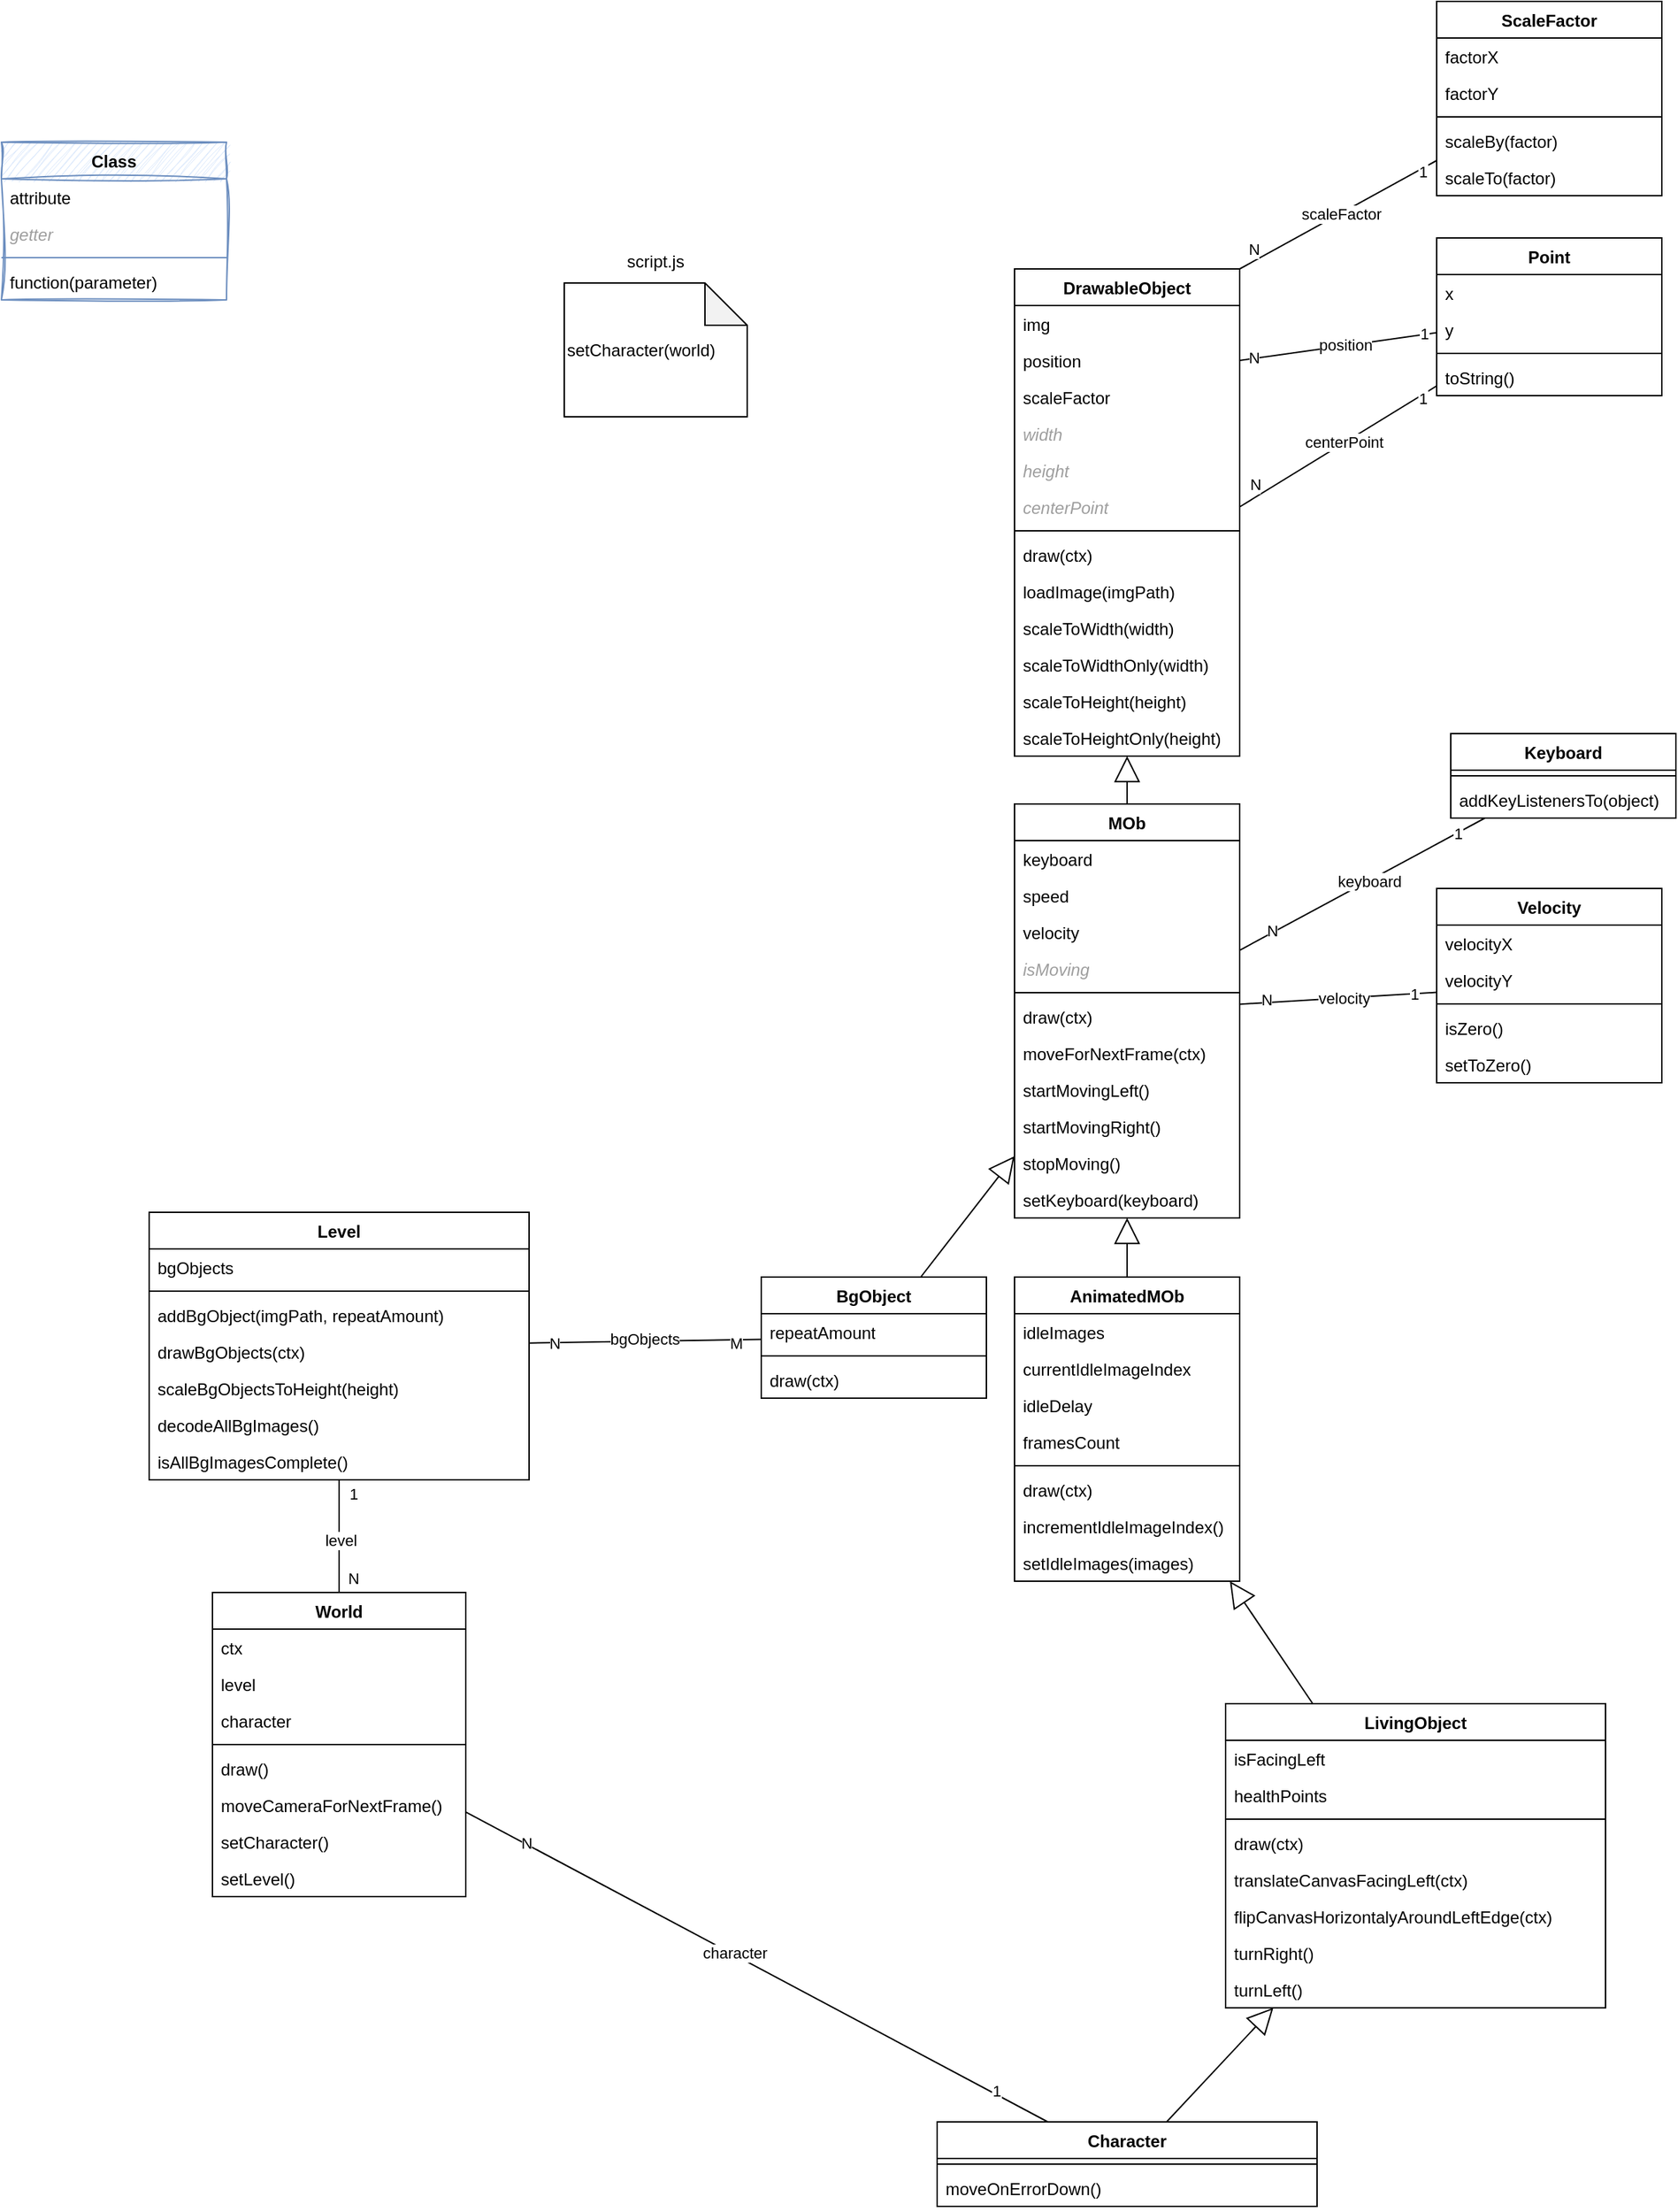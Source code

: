 <mxfile version="26.0.9">
  <diagram name="Seite-1" id="x2at07_N_aQKd4EDJgy-">
    <mxGraphModel dx="6" dy="280" grid="1" gridSize="10" guides="1" tooltips="1" connect="1" arrows="1" fold="1" page="0" pageScale="1" pageWidth="827" pageHeight="1169" math="0" shadow="0">
      <root>
        <mxCell id="0" />
        <mxCell id="1" parent="0" />
        <mxCell id="p3V_-y9Fi-c3o4Cyw_b7-1" value="MOb" style="swimlane;fontStyle=1;align=center;verticalAlign=top;childLayout=stackLayout;horizontal=1;startSize=26;horizontalStack=0;resizeParent=1;resizeParentMax=0;resizeLast=0;collapsible=1;marginBottom=0;whiteSpace=wrap;html=1;" parent="1" vertex="1">
          <mxGeometry x="1250" y="940" width="160" height="294" as="geometry" />
        </mxCell>
        <mxCell id="aAD3sPyAptaQX6q1ZkJC-4" value="keyboard" style="text;strokeColor=none;fillColor=none;align=left;verticalAlign=top;spacingLeft=4;spacingRight=4;overflow=hidden;rotatable=0;points=[[0,0.5],[1,0.5]];portConstraint=eastwest;whiteSpace=wrap;html=1;" parent="p3V_-y9Fi-c3o4Cyw_b7-1" vertex="1">
          <mxGeometry y="26" width="160" height="26" as="geometry" />
        </mxCell>
        <mxCell id="p3V_-y9Fi-c3o4Cyw_b7-5" value="speed" style="text;strokeColor=none;fillColor=none;align=left;verticalAlign=top;spacingLeft=4;spacingRight=4;overflow=hidden;rotatable=0;points=[[0,0.5],[1,0.5]];portConstraint=eastwest;whiteSpace=wrap;html=1;" parent="p3V_-y9Fi-c3o4Cyw_b7-1" vertex="1">
          <mxGeometry y="52" width="160" height="26" as="geometry" />
        </mxCell>
        <mxCell id="aAD3sPyAptaQX6q1ZkJC-6" value="velocity" style="text;strokeColor=none;fillColor=none;align=left;verticalAlign=top;spacingLeft=4;spacingRight=4;overflow=hidden;rotatable=0;points=[[0,0.5],[1,0.5]];portConstraint=eastwest;whiteSpace=wrap;html=1;" parent="p3V_-y9Fi-c3o4Cyw_b7-1" vertex="1">
          <mxGeometry y="78" width="160" height="26" as="geometry" />
        </mxCell>
        <mxCell id="pab9TxSlT8iIfJ_tJvWD-12" value="isMoving" style="text;align=left;verticalAlign=top;spacingLeft=4;spacingRight=4;overflow=hidden;rotatable=0;points=[[0,0.5],[1,0.5]];portConstraint=eastwest;whiteSpace=wrap;html=1;fontStyle=2;fontColor=#9E9E9E;" parent="p3V_-y9Fi-c3o4Cyw_b7-1" vertex="1">
          <mxGeometry y="104" width="160" height="26" as="geometry" />
        </mxCell>
        <mxCell id="Eilfzpk88HIiNFCSPfmL-2" value="" style="line;strokeWidth=1;fillColor=none;align=left;verticalAlign=middle;spacingTop=-1;spacingLeft=3;spacingRight=3;rotatable=0;labelPosition=right;points=[];portConstraint=eastwest;strokeColor=inherit;" parent="p3V_-y9Fi-c3o4Cyw_b7-1" vertex="1">
          <mxGeometry y="130" width="160" height="8" as="geometry" />
        </mxCell>
        <mxCell id="Eilfzpk88HIiNFCSPfmL-3" value="draw(ctx)" style="text;strokeColor=none;fillColor=none;align=left;verticalAlign=top;spacingLeft=4;spacingRight=4;overflow=hidden;rotatable=0;points=[[0,0.5],[1,0.5]];portConstraint=eastwest;whiteSpace=wrap;html=1;" parent="p3V_-y9Fi-c3o4Cyw_b7-1" vertex="1">
          <mxGeometry y="138" width="160" height="26" as="geometry" />
        </mxCell>
        <mxCell id="Eilfzpk88HIiNFCSPfmL-1" value="moveForNextFrame(ctx)" style="text;strokeColor=none;fillColor=none;align=left;verticalAlign=top;spacingLeft=4;spacingRight=4;overflow=hidden;rotatable=0;points=[[0,0.5],[1,0.5]];portConstraint=eastwest;whiteSpace=wrap;html=1;" parent="p3V_-y9Fi-c3o4Cyw_b7-1" vertex="1">
          <mxGeometry y="164" width="160" height="26" as="geometry" />
        </mxCell>
        <mxCell id="aAD3sPyAptaQX6q1ZkJC-2" value="startMovingLeft()" style="text;strokeColor=none;fillColor=none;align=left;verticalAlign=top;spacingLeft=4;spacingRight=4;overflow=hidden;rotatable=0;points=[[0,0.5],[1,0.5]];portConstraint=eastwest;whiteSpace=wrap;html=1;" parent="p3V_-y9Fi-c3o4Cyw_b7-1" vertex="1">
          <mxGeometry y="190" width="160" height="26" as="geometry" />
        </mxCell>
        <mxCell id="_E2Q9uZoJVDtGUVlwZwN-10" value="startMovingRight()" style="text;strokeColor=none;fillColor=none;align=left;verticalAlign=top;spacingLeft=4;spacingRight=4;overflow=hidden;rotatable=0;points=[[0,0.5],[1,0.5]];portConstraint=eastwest;whiteSpace=wrap;html=1;" parent="p3V_-y9Fi-c3o4Cyw_b7-1" vertex="1">
          <mxGeometry y="216" width="160" height="26" as="geometry" />
        </mxCell>
        <mxCell id="aAD3sPyAptaQX6q1ZkJC-3" value="stopMoving()" style="text;strokeColor=none;fillColor=none;align=left;verticalAlign=top;spacingLeft=4;spacingRight=4;overflow=hidden;rotatable=0;points=[[0,0.5],[1,0.5]];portConstraint=eastwest;whiteSpace=wrap;html=1;" parent="p3V_-y9Fi-c3o4Cyw_b7-1" vertex="1">
          <mxGeometry y="242" width="160" height="26" as="geometry" />
        </mxCell>
        <mxCell id="VQAU05B-Kyjywp0zFlvR-41" value="setKeyboard(keyboard)" style="text;strokeColor=none;fillColor=none;align=left;verticalAlign=top;spacingLeft=4;spacingRight=4;overflow=hidden;rotatable=0;points=[[0,0.5],[1,0.5]];portConstraint=eastwest;whiteSpace=wrap;html=1;" parent="p3V_-y9Fi-c3o4Cyw_b7-1" vertex="1">
          <mxGeometry y="268" width="160" height="26" as="geometry" />
        </mxCell>
        <mxCell id="p3V_-y9Fi-c3o4Cyw_b7-6" value="DrawableObject" style="swimlane;fontStyle=1;align=center;verticalAlign=top;childLayout=stackLayout;horizontal=1;startSize=26;horizontalStack=0;resizeParent=1;resizeParentMax=0;resizeLast=0;collapsible=1;marginBottom=0;whiteSpace=wrap;html=1;" parent="1" vertex="1">
          <mxGeometry x="1250" y="560" width="160" height="346" as="geometry" />
        </mxCell>
        <mxCell id="S9QPj7j4BUArp6uT0zjr-1" value="img" style="text;strokeColor=none;fillColor=none;align=left;verticalAlign=top;spacingLeft=4;spacingRight=4;overflow=hidden;rotatable=0;points=[[0,0.5],[1,0.5]];portConstraint=eastwest;whiteSpace=wrap;html=1;" parent="p3V_-y9Fi-c3o4Cyw_b7-6" vertex="1">
          <mxGeometry y="26" width="160" height="26" as="geometry" />
        </mxCell>
        <mxCell id="p3V_-y9Fi-c3o4Cyw_b7-8" value="position" style="text;strokeColor=none;fillColor=none;align=left;verticalAlign=top;spacingLeft=4;spacingRight=4;overflow=hidden;rotatable=0;points=[[0,0.5],[1,0.5]];portConstraint=eastwest;whiteSpace=wrap;html=1;" parent="p3V_-y9Fi-c3o4Cyw_b7-6" vertex="1">
          <mxGeometry y="52" width="160" height="26" as="geometry" />
        </mxCell>
        <mxCell id="w2wtN9gK40iT5K4Y2kgw-1" value="scaleFactor" style="text;strokeColor=none;fillColor=none;align=left;verticalAlign=top;spacingLeft=4;spacingRight=4;overflow=hidden;rotatable=0;points=[[0,0.5],[1,0.5]];portConstraint=eastwest;whiteSpace=wrap;html=1;" parent="p3V_-y9Fi-c3o4Cyw_b7-6" vertex="1">
          <mxGeometry y="78" width="160" height="26" as="geometry" />
        </mxCell>
        <mxCell id="w2wtN9gK40iT5K4Y2kgw-15" value="width" style="text;align=left;verticalAlign=top;spacingLeft=4;spacingRight=4;overflow=hidden;rotatable=0;points=[[0,0.5],[1,0.5]];portConstraint=eastwest;whiteSpace=wrap;html=1;fontStyle=2;fontColor=#9E9E9E;" parent="p3V_-y9Fi-c3o4Cyw_b7-6" vertex="1">
          <mxGeometry y="104" width="160" height="26" as="geometry" />
        </mxCell>
        <mxCell id="w2wtN9gK40iT5K4Y2kgw-16" value="height" style="text;align=left;verticalAlign=top;spacingLeft=4;spacingRight=4;overflow=hidden;rotatable=0;points=[[0,0.5],[1,0.5]];portConstraint=eastwest;whiteSpace=wrap;html=1;fontStyle=2;fontColor=#9E9E9E;" parent="p3V_-y9Fi-c3o4Cyw_b7-6" vertex="1">
          <mxGeometry y="130" width="160" height="26" as="geometry" />
        </mxCell>
        <mxCell id="w2wtN9gK40iT5K4Y2kgw-17" value="centerPoint" style="text;align=left;verticalAlign=top;spacingLeft=4;spacingRight=4;overflow=hidden;rotatable=0;points=[[0,0.5],[1,0.5]];portConstraint=eastwest;whiteSpace=wrap;html=1;fontStyle=2;fontColor=#9E9E9E;" parent="p3V_-y9Fi-c3o4Cyw_b7-6" vertex="1">
          <mxGeometry y="156" width="160" height="26" as="geometry" />
        </mxCell>
        <mxCell id="p3V_-y9Fi-c3o4Cyw_b7-12" value="" style="line;strokeWidth=1;fillColor=none;align=left;verticalAlign=middle;spacingTop=-1;spacingLeft=3;spacingRight=3;rotatable=0;labelPosition=right;points=[];portConstraint=eastwest;strokeColor=inherit;" parent="p3V_-y9Fi-c3o4Cyw_b7-6" vertex="1">
          <mxGeometry y="182" width="160" height="8" as="geometry" />
        </mxCell>
        <mxCell id="p3V_-y9Fi-c3o4Cyw_b7-11" value="draw(ctx)" style="text;strokeColor=none;fillColor=none;align=left;verticalAlign=top;spacingLeft=4;spacingRight=4;overflow=hidden;rotatable=0;points=[[0,0.5],[1,0.5]];portConstraint=eastwest;whiteSpace=wrap;html=1;" parent="p3V_-y9Fi-c3o4Cyw_b7-6" vertex="1">
          <mxGeometry y="190" width="160" height="26" as="geometry" />
        </mxCell>
        <mxCell id="S9QPj7j4BUArp6uT0zjr-4" value="loadImage(imgPath)" style="text;strokeColor=none;fillColor=none;align=left;verticalAlign=top;spacingLeft=4;spacingRight=4;overflow=hidden;rotatable=0;points=[[0,0.5],[1,0.5]];portConstraint=eastwest;whiteSpace=wrap;html=1;" parent="p3V_-y9Fi-c3o4Cyw_b7-6" vertex="1">
          <mxGeometry y="216" width="160" height="26" as="geometry" />
        </mxCell>
        <mxCell id="S9QPj7j4BUArp6uT0zjr-5" value="scaleToWidth(width)" style="text;strokeColor=none;fillColor=none;align=left;verticalAlign=top;spacingLeft=4;spacingRight=4;overflow=hidden;rotatable=0;points=[[0,0.5],[1,0.5]];portConstraint=eastwest;whiteSpace=wrap;html=1;" parent="p3V_-y9Fi-c3o4Cyw_b7-6" vertex="1">
          <mxGeometry y="242" width="160" height="26" as="geometry" />
        </mxCell>
        <mxCell id="S9QPj7j4BUArp6uT0zjr-6" value="scaleToWidthOnly(width)" style="text;strokeColor=none;fillColor=none;align=left;verticalAlign=top;spacingLeft=4;spacingRight=4;overflow=hidden;rotatable=0;points=[[0,0.5],[1,0.5]];portConstraint=eastwest;whiteSpace=wrap;html=1;" parent="p3V_-y9Fi-c3o4Cyw_b7-6" vertex="1">
          <mxGeometry y="268" width="160" height="26" as="geometry" />
        </mxCell>
        <mxCell id="S9QPj7j4BUArp6uT0zjr-7" value="scaleToHeight(height)" style="text;strokeColor=none;fillColor=none;align=left;verticalAlign=top;spacingLeft=4;spacingRight=4;overflow=hidden;rotatable=0;points=[[0,0.5],[1,0.5]];portConstraint=eastwest;whiteSpace=wrap;html=1;" parent="p3V_-y9Fi-c3o4Cyw_b7-6" vertex="1">
          <mxGeometry y="294" width="160" height="26" as="geometry" />
        </mxCell>
        <mxCell id="S9QPj7j4BUArp6uT0zjr-8" value="scaleToHeightOnly(height)" style="text;strokeColor=none;fillColor=none;align=left;verticalAlign=top;spacingLeft=4;spacingRight=4;overflow=hidden;rotatable=0;points=[[0,0.5],[1,0.5]];portConstraint=eastwest;whiteSpace=wrap;html=1;" parent="p3V_-y9Fi-c3o4Cyw_b7-6" vertex="1">
          <mxGeometry y="320" width="160" height="26" as="geometry" />
        </mxCell>
        <mxCell id="0z1pT0G0UQYex730a2tR-1" value="" style="endArrow=block;endSize=16;endFill=0;html=1;rounded=0;" parent="1" source="p3V_-y9Fi-c3o4Cyw_b7-1" target="p3V_-y9Fi-c3o4Cyw_b7-6" edge="1">
          <mxGeometry x="-0.062" width="160" relative="1" as="geometry">
            <mxPoint x="1520" y="1020" as="sourcePoint" />
            <mxPoint x="1680" y="1020" as="targetPoint" />
            <mxPoint as="offset" />
          </mxGeometry>
        </mxCell>
        <mxCell id="H8ZNoMI1jTKJGlE2pCz6-1" value="AnimatedMOb" style="swimlane;fontStyle=1;align=center;verticalAlign=top;childLayout=stackLayout;horizontal=1;startSize=26;horizontalStack=0;resizeParent=1;resizeParentMax=0;resizeLast=0;collapsible=1;marginBottom=0;whiteSpace=wrap;html=1;" parent="1" vertex="1">
          <mxGeometry x="1250" y="1276" width="160" height="216" as="geometry" />
        </mxCell>
        <mxCell id="w2wtN9gK40iT5K4Y2kgw-18" value="idleImages" style="text;strokeColor=none;fillColor=none;align=left;verticalAlign=top;spacingLeft=4;spacingRight=4;overflow=hidden;rotatable=0;points=[[0,0.5],[1,0.5]];portConstraint=eastwest;whiteSpace=wrap;html=1;" parent="H8ZNoMI1jTKJGlE2pCz6-1" vertex="1">
          <mxGeometry y="26" width="160" height="26" as="geometry" />
        </mxCell>
        <mxCell id="r2yMt8urG17YdCKt0Z50-7" value="currentIdleImageIndex" style="text;strokeColor=none;fillColor=none;align=left;verticalAlign=top;spacingLeft=4;spacingRight=4;overflow=hidden;rotatable=0;points=[[0,0.5],[1,0.5]];portConstraint=eastwest;whiteSpace=wrap;html=1;" parent="H8ZNoMI1jTKJGlE2pCz6-1" vertex="1">
          <mxGeometry y="52" width="160" height="26" as="geometry" />
        </mxCell>
        <mxCell id="r2yMt8urG17YdCKt0Z50-8" value="idleDelay" style="text;strokeColor=none;fillColor=none;align=left;verticalAlign=top;spacingLeft=4;spacingRight=4;overflow=hidden;rotatable=0;points=[[0,0.5],[1,0.5]];portConstraint=eastwest;whiteSpace=wrap;html=1;" parent="H8ZNoMI1jTKJGlE2pCz6-1" vertex="1">
          <mxGeometry y="78" width="160" height="26" as="geometry" />
        </mxCell>
        <mxCell id="r2yMt8urG17YdCKt0Z50-9" value="framesCount" style="text;strokeColor=none;fillColor=none;align=left;verticalAlign=top;spacingLeft=4;spacingRight=4;overflow=hidden;rotatable=0;points=[[0,0.5],[1,0.5]];portConstraint=eastwest;whiteSpace=wrap;html=1;" parent="H8ZNoMI1jTKJGlE2pCz6-1" vertex="1">
          <mxGeometry y="104" width="160" height="26" as="geometry" />
        </mxCell>
        <mxCell id="r2yMt8urG17YdCKt0Z50-4" value="" style="line;strokeWidth=1;fillColor=none;align=left;verticalAlign=middle;spacingTop=-1;spacingLeft=3;spacingRight=3;rotatable=0;labelPosition=right;points=[];portConstraint=eastwest;strokeColor=inherit;" parent="H8ZNoMI1jTKJGlE2pCz6-1" vertex="1">
          <mxGeometry y="130" width="160" height="8" as="geometry" />
        </mxCell>
        <mxCell id="r2yMt8urG17YdCKt0Z50-5" value="draw(ctx)" style="text;strokeColor=none;fillColor=none;align=left;verticalAlign=top;spacingLeft=4;spacingRight=4;overflow=hidden;rotatable=0;points=[[0,0.5],[1,0.5]];portConstraint=eastwest;whiteSpace=wrap;html=1;" parent="H8ZNoMI1jTKJGlE2pCz6-1" vertex="1">
          <mxGeometry y="138" width="160" height="26" as="geometry" />
        </mxCell>
        <mxCell id="r2yMt8urG17YdCKt0Z50-10" value="incrementIdleImageIndex()" style="text;strokeColor=none;fillColor=none;align=left;verticalAlign=top;spacingLeft=4;spacingRight=4;overflow=hidden;rotatable=0;points=[[0,0.5],[1,0.5]];portConstraint=eastwest;whiteSpace=wrap;html=1;" parent="H8ZNoMI1jTKJGlE2pCz6-1" vertex="1">
          <mxGeometry y="164" width="160" height="26" as="geometry" />
        </mxCell>
        <mxCell id="r2yMt8urG17YdCKt0Z50-6" value="setIdleImages(images)" style="text;strokeColor=none;fillColor=none;align=left;verticalAlign=top;spacingLeft=4;spacingRight=4;overflow=hidden;rotatable=0;points=[[0,0.5],[1,0.5]];portConstraint=eastwest;whiteSpace=wrap;html=1;" parent="H8ZNoMI1jTKJGlE2pCz6-1" vertex="1">
          <mxGeometry y="190" width="160" height="26" as="geometry" />
        </mxCell>
        <mxCell id="H8ZNoMI1jTKJGlE2pCz6-7" value="" style="endArrow=block;endSize=16;endFill=0;html=1;rounded=0;" parent="1" source="H8ZNoMI1jTKJGlE2pCz6-1" target="p3V_-y9Fi-c3o4Cyw_b7-1" edge="1">
          <mxGeometry x="-0.062" width="160" relative="1" as="geometry">
            <mxPoint x="1460" y="1124" as="sourcePoint" />
            <mxPoint x="1460" y="1080" as="targetPoint" />
            <mxPoint as="offset" />
          </mxGeometry>
        </mxCell>
        <mxCell id="VQAU05B-Kyjywp0zFlvR-26" style="rounded=0;orthogonalLoop=1;jettySize=auto;html=1;endArrow=none;startFill=0;" parent="1" source="H8ZNoMI1jTKJGlE2pCz6-9" target="_E2Q9uZoJVDtGUVlwZwN-7" edge="1">
          <mxGeometry relative="1" as="geometry" />
        </mxCell>
        <mxCell id="VQAU05B-Kyjywp0zFlvR-27" value="character" style="edgeLabel;html=1;align=center;verticalAlign=middle;resizable=0;points=[];" parent="VQAU05B-Kyjywp0zFlvR-26" connectable="0" vertex="1">
          <mxGeometry x="-0.082" y="1" relative="1" as="geometry">
            <mxPoint as="offset" />
          </mxGeometry>
        </mxCell>
        <mxCell id="VQAU05B-Kyjywp0zFlvR-28" value="N" style="edgeLabel;html=1;align=center;verticalAlign=middle;resizable=0;points=[];" parent="VQAU05B-Kyjywp0zFlvR-26" connectable="0" vertex="1">
          <mxGeometry x="-0.796" y="1" relative="1" as="geometry">
            <mxPoint as="offset" />
          </mxGeometry>
        </mxCell>
        <mxCell id="VQAU05B-Kyjywp0zFlvR-29" value="1" style="edgeLabel;html=1;align=center;verticalAlign=middle;resizable=0;points=[];" parent="VQAU05B-Kyjywp0zFlvR-26" connectable="0" vertex="1">
          <mxGeometry x="0.816" y="2" relative="1" as="geometry">
            <mxPoint as="offset" />
          </mxGeometry>
        </mxCell>
        <mxCell id="H8ZNoMI1jTKJGlE2pCz6-9" value="World" style="swimlane;fontStyle=1;align=center;verticalAlign=top;childLayout=stackLayout;horizontal=1;startSize=26;horizontalStack=0;resizeParent=1;resizeParentMax=0;resizeLast=0;collapsible=1;marginBottom=0;whiteSpace=wrap;html=1;" parent="1" vertex="1">
          <mxGeometry x="680" y="1500" width="180" height="216" as="geometry" />
        </mxCell>
        <mxCell id="H8ZNoMI1jTKJGlE2pCz6-11" value="ctx" style="text;strokeColor=none;fillColor=none;align=left;verticalAlign=top;spacingLeft=4;spacingRight=4;overflow=hidden;rotatable=0;points=[[0,0.5],[1,0.5]];portConstraint=eastwest;whiteSpace=wrap;html=1;" parent="H8ZNoMI1jTKJGlE2pCz6-9" vertex="1">
          <mxGeometry y="26" width="180" height="26" as="geometry" />
        </mxCell>
        <mxCell id="_E2Q9uZoJVDtGUVlwZwN-6" value="level" style="text;strokeColor=none;fillColor=none;align=left;verticalAlign=top;spacingLeft=4;spacingRight=4;overflow=hidden;rotatable=0;points=[[0,0.5],[1,0.5]];portConstraint=eastwest;whiteSpace=wrap;html=1;" parent="H8ZNoMI1jTKJGlE2pCz6-9" vertex="1">
          <mxGeometry y="52" width="180" height="26" as="geometry" />
        </mxCell>
        <mxCell id="_E2Q9uZoJVDtGUVlwZwN-5" value="character" style="text;strokeColor=none;fillColor=none;align=left;verticalAlign=top;spacingLeft=4;spacingRight=4;overflow=hidden;rotatable=0;points=[[0,0.5],[1,0.5]];portConstraint=eastwest;whiteSpace=wrap;html=1;" parent="H8ZNoMI1jTKJGlE2pCz6-9" vertex="1">
          <mxGeometry y="78" width="180" height="26" as="geometry" />
        </mxCell>
        <mxCell id="H8ZNoMI1jTKJGlE2pCz6-15" value="" style="line;strokeWidth=1;fillColor=none;align=left;verticalAlign=middle;spacingTop=-1;spacingLeft=3;spacingRight=3;rotatable=0;labelPosition=right;points=[];portConstraint=eastwest;strokeColor=inherit;" parent="H8ZNoMI1jTKJGlE2pCz6-9" vertex="1">
          <mxGeometry y="104" width="180" height="8" as="geometry" />
        </mxCell>
        <mxCell id="w2wtN9gK40iT5K4Y2kgw-12" value="draw()" style="text;strokeColor=none;fillColor=none;align=left;verticalAlign=top;spacingLeft=4;spacingRight=4;overflow=hidden;rotatable=0;points=[[0,0.5],[1,0.5]];portConstraint=eastwest;whiteSpace=wrap;html=1;" parent="H8ZNoMI1jTKJGlE2pCz6-9" vertex="1">
          <mxGeometry y="112" width="180" height="26" as="geometry" />
        </mxCell>
        <mxCell id="VQAU05B-Kyjywp0zFlvR-36" value="moveCameraForNextFrame()" style="text;strokeColor=none;fillColor=none;align=left;verticalAlign=top;spacingLeft=4;spacingRight=4;overflow=hidden;rotatable=0;points=[[0,0.5],[1,0.5]];portConstraint=eastwest;whiteSpace=wrap;html=1;" parent="H8ZNoMI1jTKJGlE2pCz6-9" vertex="1">
          <mxGeometry y="138" width="180" height="26" as="geometry" />
        </mxCell>
        <mxCell id="H8ZNoMI1jTKJGlE2pCz6-16" value="setCharacter()" style="text;strokeColor=none;fillColor=none;align=left;verticalAlign=top;spacingLeft=4;spacingRight=4;overflow=hidden;rotatable=0;points=[[0,0.5],[1,0.5]];portConstraint=eastwest;whiteSpace=wrap;html=1;" parent="H8ZNoMI1jTKJGlE2pCz6-9" vertex="1">
          <mxGeometry y="164" width="180" height="26" as="geometry" />
        </mxCell>
        <mxCell id="VQAU05B-Kyjywp0zFlvR-37" value="setLevel()" style="text;strokeColor=none;fillColor=none;align=left;verticalAlign=top;spacingLeft=4;spacingRight=4;overflow=hidden;rotatable=0;points=[[0,0.5],[1,0.5]];portConstraint=eastwest;whiteSpace=wrap;html=1;" parent="H8ZNoMI1jTKJGlE2pCz6-9" vertex="1">
          <mxGeometry y="190" width="180" height="26" as="geometry" />
        </mxCell>
        <mxCell id="VQAU05B-Kyjywp0zFlvR-30" style="rounded=0;orthogonalLoop=1;jettySize=auto;html=1;endArrow=none;startFill=0;" parent="1" source="_E2Q9uZoJVDtGUVlwZwN-1" target="ONFq-kA_TUCuMtDlKYoT-1" edge="1">
          <mxGeometry relative="1" as="geometry" />
        </mxCell>
        <mxCell id="VQAU05B-Kyjywp0zFlvR-31" value="bgObjects" style="edgeLabel;html=1;align=center;verticalAlign=middle;resizable=0;points=[];" parent="VQAU05B-Kyjywp0zFlvR-30" connectable="0" vertex="1">
          <mxGeometry x="-0.008" y="2" relative="1" as="geometry">
            <mxPoint as="offset" />
          </mxGeometry>
        </mxCell>
        <mxCell id="VQAU05B-Kyjywp0zFlvR-32" value="N" style="edgeLabel;html=1;align=center;verticalAlign=middle;resizable=0;points=[];" parent="VQAU05B-Kyjywp0zFlvR-30" connectable="0" vertex="1">
          <mxGeometry x="-0.787" relative="1" as="geometry">
            <mxPoint as="offset" />
          </mxGeometry>
        </mxCell>
        <mxCell id="VQAU05B-Kyjywp0zFlvR-33" value="M" style="edgeLabel;html=1;align=center;verticalAlign=middle;resizable=0;points=[];" parent="VQAU05B-Kyjywp0zFlvR-30" connectable="0" vertex="1">
          <mxGeometry x="0.781" y="-2" relative="1" as="geometry">
            <mxPoint as="offset" />
          </mxGeometry>
        </mxCell>
        <mxCell id="_E2Q9uZoJVDtGUVlwZwN-1" value="Level" style="swimlane;fontStyle=1;align=center;verticalAlign=top;childLayout=stackLayout;horizontal=1;startSize=26;horizontalStack=0;resizeParent=1;resizeParentMax=0;resizeLast=0;collapsible=1;marginBottom=0;whiteSpace=wrap;html=1;" parent="1" vertex="1">
          <mxGeometry x="635" y="1230" width="270" height="190" as="geometry" />
        </mxCell>
        <mxCell id="w2wtN9gK40iT5K4Y2kgw-13" value="bgObjects" style="text;strokeColor=none;fillColor=none;align=left;verticalAlign=top;spacingLeft=4;spacingRight=4;overflow=hidden;rotatable=0;points=[[0,0.5],[1,0.5]];portConstraint=eastwest;whiteSpace=wrap;html=1;" parent="_E2Q9uZoJVDtGUVlwZwN-1" vertex="1">
          <mxGeometry y="26" width="270" height="26" as="geometry" />
        </mxCell>
        <mxCell id="_E2Q9uZoJVDtGUVlwZwN-3" value="" style="line;strokeWidth=1;fillColor=none;align=left;verticalAlign=middle;spacingTop=-1;spacingLeft=3;spacingRight=3;rotatable=0;labelPosition=right;points=[];portConstraint=eastwest;strokeColor=inherit;" parent="_E2Q9uZoJVDtGUVlwZwN-1" vertex="1">
          <mxGeometry y="52" width="270" height="8" as="geometry" />
        </mxCell>
        <mxCell id="_E2Q9uZoJVDtGUVlwZwN-4" value="addBgObject(imgPath, repeatAmount)" style="text;strokeColor=none;fillColor=none;align=left;verticalAlign=top;spacingLeft=4;spacingRight=4;overflow=hidden;rotatable=0;points=[[0,0.5],[1,0.5]];portConstraint=eastwest;whiteSpace=wrap;html=1;" parent="_E2Q9uZoJVDtGUVlwZwN-1" vertex="1">
          <mxGeometry y="60" width="270" height="26" as="geometry" />
        </mxCell>
        <mxCell id="VQAU05B-Kyjywp0zFlvR-21" value="drawBgObjects(ctx)" style="text;strokeColor=none;fillColor=none;align=left;verticalAlign=top;spacingLeft=4;spacingRight=4;overflow=hidden;rotatable=0;points=[[0,0.5],[1,0.5]];portConstraint=eastwest;whiteSpace=wrap;html=1;" parent="_E2Q9uZoJVDtGUVlwZwN-1" vertex="1">
          <mxGeometry y="86" width="270" height="26" as="geometry" />
        </mxCell>
        <mxCell id="w2wtN9gK40iT5K4Y2kgw-14" value="scaleBgObjectsToHeight(height)" style="text;strokeColor=none;fillColor=none;align=left;verticalAlign=top;spacingLeft=4;spacingRight=4;overflow=hidden;rotatable=0;points=[[0,0.5],[1,0.5]];portConstraint=eastwest;whiteSpace=wrap;html=1;" parent="_E2Q9uZoJVDtGUVlwZwN-1" vertex="1">
          <mxGeometry y="112" width="270" height="26" as="geometry" />
        </mxCell>
        <mxCell id="r2yMt8urG17YdCKt0Z50-1" value="decodeAllBgImages()" style="text;strokeColor=none;fillColor=none;align=left;verticalAlign=top;spacingLeft=4;spacingRight=4;overflow=hidden;rotatable=0;points=[[0,0.5],[1,0.5]];portConstraint=eastwest;whiteSpace=wrap;html=1;" parent="_E2Q9uZoJVDtGUVlwZwN-1" vertex="1">
          <mxGeometry y="138" width="270" height="26" as="geometry" />
        </mxCell>
        <mxCell id="r2yMt8urG17YdCKt0Z50-3" value="isAllBgImagesComplete()" style="text;strokeColor=none;fillColor=none;align=left;verticalAlign=top;spacingLeft=4;spacingRight=4;overflow=hidden;rotatable=0;points=[[0,0.5],[1,0.5]];portConstraint=eastwest;whiteSpace=wrap;html=1;" parent="_E2Q9uZoJVDtGUVlwZwN-1" vertex="1">
          <mxGeometry y="164" width="270" height="26" as="geometry" />
        </mxCell>
        <mxCell id="_E2Q9uZoJVDtGUVlwZwN-7" value="Character" style="swimlane;fontStyle=1;align=center;verticalAlign=top;childLayout=stackLayout;horizontal=1;startSize=26;horizontalStack=0;resizeParent=1;resizeParentMax=0;resizeLast=0;collapsible=1;marginBottom=0;whiteSpace=wrap;html=1;" parent="1" vertex="1">
          <mxGeometry x="1195" y="1876" width="270" height="60" as="geometry" />
        </mxCell>
        <mxCell id="_E2Q9uZoJVDtGUVlwZwN-9" value="" style="line;strokeWidth=1;fillColor=none;align=left;verticalAlign=middle;spacingTop=-1;spacingLeft=3;spacingRight=3;rotatable=0;labelPosition=right;points=[];portConstraint=eastwest;strokeColor=inherit;" parent="_E2Q9uZoJVDtGUVlwZwN-7" vertex="1">
          <mxGeometry y="26" width="270" height="8" as="geometry" />
        </mxCell>
        <mxCell id="VQAU05B-Kyjywp0zFlvR-1" value="moveOnErrorDown()" style="text;strokeColor=none;fillColor=none;align=left;verticalAlign=top;spacingLeft=4;spacingRight=4;overflow=hidden;rotatable=0;points=[[0,0.5],[1,0.5]];portConstraint=eastwest;whiteSpace=wrap;html=1;" parent="_E2Q9uZoJVDtGUVlwZwN-7" vertex="1">
          <mxGeometry y="34" width="270" height="26" as="geometry" />
        </mxCell>
        <mxCell id="_E2Q9uZoJVDtGUVlwZwN-12" value="" style="endArrow=block;endSize=16;endFill=0;html=1;rounded=0;" parent="1" source="_E2Q9uZoJVDtGUVlwZwN-7" target="r2yMt8urG17YdCKt0Z50-11" edge="1">
          <mxGeometry x="-0.062" width="160" relative="1" as="geometry">
            <mxPoint x="1560" y="1100" as="sourcePoint" />
            <mxPoint x="1510" y="1101" as="targetPoint" />
            <mxPoint as="offset" />
          </mxGeometry>
        </mxCell>
        <mxCell id="_E2Q9uZoJVDtGUVlwZwN-13" value="Point" style="swimlane;fontStyle=1;align=center;verticalAlign=top;childLayout=stackLayout;horizontal=1;startSize=26;horizontalStack=0;resizeParent=1;resizeParentMax=0;resizeLast=0;collapsible=1;marginBottom=0;whiteSpace=wrap;html=1;" parent="1" vertex="1">
          <mxGeometry x="1550" y="538" width="160" height="112" as="geometry" />
        </mxCell>
        <mxCell id="_E2Q9uZoJVDtGUVlwZwN-14" value="x" style="text;strokeColor=none;fillColor=none;align=left;verticalAlign=top;spacingLeft=4;spacingRight=4;overflow=hidden;rotatable=0;points=[[0,0.5],[1,0.5]];portConstraint=eastwest;whiteSpace=wrap;html=1;" parent="_E2Q9uZoJVDtGUVlwZwN-13" vertex="1">
          <mxGeometry y="26" width="160" height="26" as="geometry" />
        </mxCell>
        <mxCell id="w2wtN9gK40iT5K4Y2kgw-6" value="y" style="text;strokeColor=none;fillColor=none;align=left;verticalAlign=top;spacingLeft=4;spacingRight=4;overflow=hidden;rotatable=0;points=[[0,0.5],[1,0.5]];portConstraint=eastwest;whiteSpace=wrap;html=1;" parent="_E2Q9uZoJVDtGUVlwZwN-13" vertex="1">
          <mxGeometry y="52" width="160" height="26" as="geometry" />
        </mxCell>
        <mxCell id="VQAU05B-Kyjywp0zFlvR-4" value="" style="line;strokeWidth=1;fillColor=none;align=left;verticalAlign=middle;spacingTop=-1;spacingLeft=3;spacingRight=3;rotatable=0;labelPosition=right;points=[];portConstraint=eastwest;strokeColor=inherit;" parent="_E2Q9uZoJVDtGUVlwZwN-13" vertex="1">
          <mxGeometry y="78" width="160" height="8" as="geometry" />
        </mxCell>
        <mxCell id="VQAU05B-Kyjywp0zFlvR-5" value="toString()" style="text;strokeColor=none;fillColor=none;align=left;verticalAlign=top;spacingLeft=4;spacingRight=4;overflow=hidden;rotatable=0;points=[[0,0.5],[1,0.5]];portConstraint=eastwest;whiteSpace=wrap;html=1;" parent="_E2Q9uZoJVDtGUVlwZwN-13" vertex="1">
          <mxGeometry y="86" width="160" height="26" as="geometry" />
        </mxCell>
        <mxCell id="_E2Q9uZoJVDtGUVlwZwN-17" value="ScaleFactor" style="swimlane;fontStyle=1;align=center;verticalAlign=top;childLayout=stackLayout;horizontal=1;startSize=26;horizontalStack=0;resizeParent=1;resizeParentMax=0;resizeLast=0;collapsible=1;marginBottom=0;whiteSpace=wrap;html=1;" parent="1" vertex="1">
          <mxGeometry x="1550" y="370" width="160" height="138" as="geometry" />
        </mxCell>
        <mxCell id="w2wtN9gK40iT5K4Y2kgw-9" value="factorX" style="text;strokeColor=none;fillColor=none;align=left;verticalAlign=top;spacingLeft=4;spacingRight=4;overflow=hidden;rotatable=0;points=[[0,0.5],[1,0.5]];portConstraint=eastwest;whiteSpace=wrap;html=1;" parent="_E2Q9uZoJVDtGUVlwZwN-17" vertex="1">
          <mxGeometry y="26" width="160" height="26" as="geometry" />
        </mxCell>
        <mxCell id="w2wtN9gK40iT5K4Y2kgw-10" value="factorY" style="text;strokeColor=none;fillColor=none;align=left;verticalAlign=top;spacingLeft=4;spacingRight=4;overflow=hidden;rotatable=0;points=[[0,0.5],[1,0.5]];portConstraint=eastwest;whiteSpace=wrap;html=1;" parent="_E2Q9uZoJVDtGUVlwZwN-17" vertex="1">
          <mxGeometry y="52" width="160" height="26" as="geometry" />
        </mxCell>
        <mxCell id="_E2Q9uZoJVDtGUVlwZwN-19" value="" style="line;strokeWidth=1;fillColor=none;align=left;verticalAlign=middle;spacingTop=-1;spacingLeft=3;spacingRight=3;rotatable=0;labelPosition=right;points=[];portConstraint=eastwest;strokeColor=inherit;" parent="_E2Q9uZoJVDtGUVlwZwN-17" vertex="1">
          <mxGeometry y="78" width="160" height="8" as="geometry" />
        </mxCell>
        <mxCell id="0z1pT0G0UQYex730a2tR-2" value="scaleBy(factor)" style="text;strokeColor=none;fillColor=none;align=left;verticalAlign=top;spacingLeft=4;spacingRight=4;overflow=hidden;rotatable=0;points=[[0,0.5],[1,0.5]];portConstraint=eastwest;whiteSpace=wrap;html=1;" parent="_E2Q9uZoJVDtGUVlwZwN-17" vertex="1">
          <mxGeometry y="86" width="160" height="26" as="geometry" />
        </mxCell>
        <mxCell id="w2wtN9gK40iT5K4Y2kgw-8" value="scaleTo(factor)" style="text;strokeColor=none;fillColor=none;align=left;verticalAlign=top;spacingLeft=4;spacingRight=4;overflow=hidden;rotatable=0;points=[[0,0.5],[1,0.5]];portConstraint=eastwest;whiteSpace=wrap;html=1;" parent="_E2Q9uZoJVDtGUVlwZwN-17" vertex="1">
          <mxGeometry y="112" width="160" height="26" as="geometry" />
        </mxCell>
        <mxCell id="pab9TxSlT8iIfJ_tJvWD-17" style="rounded=0;orthogonalLoop=1;jettySize=auto;html=1;endArrow=none;startFill=0;" parent="1" source="w2wtN9gK40iT5K4Y2kgw-2" target="p3V_-y9Fi-c3o4Cyw_b7-1" edge="1">
          <mxGeometry relative="1" as="geometry" />
        </mxCell>
        <mxCell id="pab9TxSlT8iIfJ_tJvWD-18" value="N" style="edgeLabel;html=1;align=center;verticalAlign=middle;resizable=0;points=[];" parent="pab9TxSlT8iIfJ_tJvWD-17" vertex="1" connectable="0">
          <mxGeometry x="0.729" y="-2" relative="1" as="geometry">
            <mxPoint as="offset" />
          </mxGeometry>
        </mxCell>
        <mxCell id="pab9TxSlT8iIfJ_tJvWD-19" value="1" style="edgeLabel;html=1;align=center;verticalAlign=middle;resizable=0;points=[];" parent="pab9TxSlT8iIfJ_tJvWD-17" vertex="1" connectable="0">
          <mxGeometry x="-0.775" relative="1" as="geometry">
            <mxPoint as="offset" />
          </mxGeometry>
        </mxCell>
        <mxCell id="pab9TxSlT8iIfJ_tJvWD-20" value="velocity" style="edgeLabel;html=1;align=center;verticalAlign=middle;resizable=0;points=[];" parent="pab9TxSlT8iIfJ_tJvWD-17" vertex="1" connectable="0">
          <mxGeometry x="-0.051" relative="1" as="geometry">
            <mxPoint as="offset" />
          </mxGeometry>
        </mxCell>
        <mxCell id="w2wtN9gK40iT5K4Y2kgw-2" value="Velocity" style="swimlane;fontStyle=1;align=center;verticalAlign=top;childLayout=stackLayout;horizontal=1;startSize=26;horizontalStack=0;resizeParent=1;resizeParentMax=0;resizeLast=0;collapsible=1;marginBottom=0;whiteSpace=wrap;html=1;" parent="1" vertex="1">
          <mxGeometry x="1550" y="1000" width="160" height="138" as="geometry" />
        </mxCell>
        <mxCell id="w2wtN9gK40iT5K4Y2kgw-3" value="velocityX" style="text;strokeColor=none;fillColor=none;align=left;verticalAlign=top;spacingLeft=4;spacingRight=4;overflow=hidden;rotatable=0;points=[[0,0.5],[1,0.5]];portConstraint=eastwest;whiteSpace=wrap;html=1;" parent="w2wtN9gK40iT5K4Y2kgw-2" vertex="1">
          <mxGeometry y="26" width="160" height="26" as="geometry" />
        </mxCell>
        <mxCell id="w2wtN9gK40iT5K4Y2kgw-7" value="velocityY" style="text;strokeColor=none;fillColor=none;align=left;verticalAlign=top;spacingLeft=4;spacingRight=4;overflow=hidden;rotatable=0;points=[[0,0.5],[1,0.5]];portConstraint=eastwest;whiteSpace=wrap;html=1;" parent="w2wtN9gK40iT5K4Y2kgw-2" vertex="1">
          <mxGeometry y="52" width="160" height="26" as="geometry" />
        </mxCell>
        <mxCell id="pab9TxSlT8iIfJ_tJvWD-15" value="" style="line;strokeWidth=1;fillColor=none;align=left;verticalAlign=middle;spacingTop=-1;spacingLeft=3;spacingRight=3;rotatable=0;labelPosition=right;points=[];portConstraint=eastwest;strokeColor=inherit;" parent="w2wtN9gK40iT5K4Y2kgw-2" vertex="1">
          <mxGeometry y="78" width="160" height="8" as="geometry" />
        </mxCell>
        <mxCell id="pab9TxSlT8iIfJ_tJvWD-16" value="isZero()" style="text;strokeColor=none;fillColor=none;align=left;verticalAlign=top;spacingLeft=4;spacingRight=4;overflow=hidden;rotatable=0;points=[[0,0.5],[1,0.5]];portConstraint=eastwest;whiteSpace=wrap;html=1;" parent="w2wtN9gK40iT5K4Y2kgw-2" vertex="1">
          <mxGeometry y="86" width="160" height="26" as="geometry" />
        </mxCell>
        <mxCell id="aAD3sPyAptaQX6q1ZkJC-5" value="setToZero()" style="text;strokeColor=none;fillColor=none;align=left;verticalAlign=top;spacingLeft=4;spacingRight=4;overflow=hidden;rotatable=0;points=[[0,0.5],[1,0.5]];portConstraint=eastwest;whiteSpace=wrap;html=1;" parent="w2wtN9gK40iT5K4Y2kgw-2" vertex="1">
          <mxGeometry y="112" width="160" height="26" as="geometry" />
        </mxCell>
        <mxCell id="ONFq-kA_TUCuMtDlKYoT-1" value="BgObject" style="swimlane;fontStyle=1;align=center;verticalAlign=top;childLayout=stackLayout;horizontal=1;startSize=26;horizontalStack=0;resizeParent=1;resizeParentMax=0;resizeLast=0;collapsible=1;marginBottom=0;whiteSpace=wrap;html=1;fontFamily=Helvetica;fontSize=12;" parent="1" vertex="1">
          <mxGeometry x="1070" y="1276" width="160" height="86" as="geometry" />
        </mxCell>
        <mxCell id="ONFq-kA_TUCuMtDlKYoT-2" value="repeatAmount" style="text;strokeColor=none;fillColor=none;align=left;verticalAlign=top;spacingLeft=4;spacingRight=4;overflow=hidden;rotatable=0;points=[[0,0.5],[1,0.5]];portConstraint=eastwest;whiteSpace=wrap;html=1;fontFamily=Helvetica;fontSize=12;fontColor=default;fontStyle=0;" parent="ONFq-kA_TUCuMtDlKYoT-1" vertex="1">
          <mxGeometry y="26" width="160" height="26" as="geometry" />
        </mxCell>
        <mxCell id="fcMi9yGVovQj2EcLoah6-2" value="" style="line;strokeWidth=1;fillColor=none;align=left;verticalAlign=middle;spacingTop=-1;spacingLeft=3;spacingRight=3;rotatable=0;labelPosition=right;points=[];portConstraint=eastwest;strokeColor=inherit;" parent="ONFq-kA_TUCuMtDlKYoT-1" vertex="1">
          <mxGeometry y="52" width="160" height="8" as="geometry" />
        </mxCell>
        <mxCell id="fcMi9yGVovQj2EcLoah6-1" value="draw(ctx)" style="text;strokeColor=none;fillColor=none;align=left;verticalAlign=top;spacingLeft=4;spacingRight=4;overflow=hidden;rotatable=0;points=[[0,0.5],[1,0.5]];portConstraint=eastwest;whiteSpace=wrap;html=1;" parent="ONFq-kA_TUCuMtDlKYoT-1" vertex="1">
          <mxGeometry y="60" width="160" height="26" as="geometry" />
        </mxCell>
        <mxCell id="ONFq-kA_TUCuMtDlKYoT-3" value="" style="endArrow=block;endSize=16;endFill=0;html=1;rounded=0;" parent="1" source="ONFq-kA_TUCuMtDlKYoT-1" target="p3V_-y9Fi-c3o4Cyw_b7-1" edge="1">
          <mxGeometry x="-0.062" width="160" relative="1" as="geometry">
            <mxPoint x="1470" y="1074" as="sourcePoint" />
            <mxPoint x="1470" y="1032" as="targetPoint" />
            <mxPoint as="offset" />
          </mxGeometry>
        </mxCell>
        <mxCell id="8oN-hCcyu4Rb7XAnnMkO-1" value="Keyboard" style="swimlane;fontStyle=1;align=center;verticalAlign=top;childLayout=stackLayout;horizontal=1;startSize=26;horizontalStack=0;resizeParent=1;resizeParentMax=0;resizeLast=0;collapsible=1;marginBottom=0;whiteSpace=wrap;html=1;" parent="1" vertex="1">
          <mxGeometry x="1560" y="890" width="160" height="60" as="geometry" />
        </mxCell>
        <mxCell id="8oN-hCcyu4Rb7XAnnMkO-3" value="" style="line;strokeWidth=1;fillColor=none;align=left;verticalAlign=middle;spacingTop=-1;spacingLeft=3;spacingRight=3;rotatable=0;labelPosition=right;points=[];portConstraint=eastwest;strokeColor=inherit;" parent="8oN-hCcyu4Rb7XAnnMkO-1" vertex="1">
          <mxGeometry y="26" width="160" height="8" as="geometry" />
        </mxCell>
        <mxCell id="4Eo2LZ45asxF_VFTvn1a-1" value="addKeyListenersTo(object)" style="text;strokeColor=none;fillColor=none;align=left;verticalAlign=top;spacingLeft=4;spacingRight=4;overflow=hidden;rotatable=0;points=[[0,0.5],[1,0.5]];portConstraint=eastwest;whiteSpace=wrap;html=1;" parent="8oN-hCcyu4Rb7XAnnMkO-1" vertex="1">
          <mxGeometry y="34" width="160" height="26" as="geometry" />
        </mxCell>
        <mxCell id="pab9TxSlT8iIfJ_tJvWD-2" value="Class" style="swimlane;fontStyle=1;align=center;verticalAlign=top;childLayout=stackLayout;horizontal=1;startSize=26;horizontalStack=0;resizeParent=1;resizeParentMax=0;resizeLast=0;collapsible=1;marginBottom=0;whiteSpace=wrap;html=1;sketch=1;curveFitting=1;jiggle=2;fillColor=#dae8fc;strokeColor=#6c8ebf;" parent="1" vertex="1">
          <mxGeometry x="530" y="470" width="160" height="112" as="geometry" />
        </mxCell>
        <mxCell id="pab9TxSlT8iIfJ_tJvWD-3" value="attribute" style="text;strokeColor=none;fillColor=none;align=left;verticalAlign=top;spacingLeft=4;spacingRight=4;overflow=hidden;rotatable=0;points=[[0,0.5],[1,0.5]];portConstraint=eastwest;whiteSpace=wrap;html=1;" parent="pab9TxSlT8iIfJ_tJvWD-2" vertex="1">
          <mxGeometry y="26" width="160" height="26" as="geometry" />
        </mxCell>
        <mxCell id="pab9TxSlT8iIfJ_tJvWD-6" value="getter" style="text;align=left;verticalAlign=top;spacingLeft=4;spacingRight=4;overflow=hidden;rotatable=0;points=[[0,0.5],[1,0.5]];portConstraint=eastwest;whiteSpace=wrap;html=1;fontStyle=2;fontColor=#9E9E9E;" parent="pab9TxSlT8iIfJ_tJvWD-2" vertex="1">
          <mxGeometry y="52" width="160" height="26" as="geometry" />
        </mxCell>
        <mxCell id="pab9TxSlT8iIfJ_tJvWD-9" value="" style="line;strokeWidth=1;fillColor=none;align=left;verticalAlign=middle;spacingTop=-1;spacingLeft=3;spacingRight=3;rotatable=0;labelPosition=right;points=[];portConstraint=eastwest;strokeColor=inherit;" parent="pab9TxSlT8iIfJ_tJvWD-2" vertex="1">
          <mxGeometry y="78" width="160" height="8" as="geometry" />
        </mxCell>
        <mxCell id="pab9TxSlT8iIfJ_tJvWD-10" value="function(parameter)" style="text;strokeColor=none;fillColor=none;align=left;verticalAlign=top;spacingLeft=4;spacingRight=4;overflow=hidden;rotatable=0;points=[[0,0.5],[1,0.5]];portConstraint=eastwest;whiteSpace=wrap;html=1;" parent="pab9TxSlT8iIfJ_tJvWD-2" vertex="1">
          <mxGeometry y="86" width="160" height="26" as="geometry" />
        </mxCell>
        <mxCell id="VQAU05B-Kyjywp0zFlvR-6" style="rounded=0;orthogonalLoop=1;jettySize=auto;html=1;endArrow=none;startFill=0;exitX=1;exitY=0.5;exitDx=0;exitDy=0;" parent="1" source="p3V_-y9Fi-c3o4Cyw_b7-8" target="_E2Q9uZoJVDtGUVlwZwN-13" edge="1">
          <mxGeometry relative="1" as="geometry" />
        </mxCell>
        <mxCell id="VQAU05B-Kyjywp0zFlvR-7" value="position" style="edgeLabel;html=1;align=center;verticalAlign=middle;resizable=0;points=[];" parent="VQAU05B-Kyjywp0zFlvR-6" connectable="0" vertex="1">
          <mxGeometry x="0.065" y="1" relative="1" as="geometry">
            <mxPoint as="offset" />
          </mxGeometry>
        </mxCell>
        <mxCell id="VQAU05B-Kyjywp0zFlvR-8" value="N" style="edgeLabel;html=1;align=center;verticalAlign=middle;resizable=0;points=[];" parent="VQAU05B-Kyjywp0zFlvR-6" connectable="0" vertex="1">
          <mxGeometry x="-0.57" relative="1" as="geometry">
            <mxPoint x="-20" y="2" as="offset" />
          </mxGeometry>
        </mxCell>
        <mxCell id="VQAU05B-Kyjywp0zFlvR-9" value="1" style="edgeLabel;html=1;align=center;verticalAlign=middle;resizable=0;points=[];" parent="VQAU05B-Kyjywp0zFlvR-6" connectable="0" vertex="1">
          <mxGeometry x="0.751" y="1" relative="1" as="geometry">
            <mxPoint x="8" y="-1" as="offset" />
          </mxGeometry>
        </mxCell>
        <mxCell id="VQAU05B-Kyjywp0zFlvR-10" style="rounded=0;orthogonalLoop=1;jettySize=auto;html=1;endArrow=none;startFill=0;exitX=1;exitY=0.5;exitDx=0;exitDy=0;" parent="1" source="w2wtN9gK40iT5K4Y2kgw-17" target="_E2Q9uZoJVDtGUVlwZwN-13" edge="1">
          <mxGeometry relative="1" as="geometry">
            <mxPoint x="1460" y="810" as="sourcePoint" />
            <mxPoint x="1570" y="819.67" as="targetPoint" />
          </mxGeometry>
        </mxCell>
        <mxCell id="VQAU05B-Kyjywp0zFlvR-11" value="centerPoint" style="edgeLabel;html=1;align=center;verticalAlign=middle;resizable=0;points=[];" parent="VQAU05B-Kyjywp0zFlvR-10" connectable="0" vertex="1">
          <mxGeometry x="0.065" y="1" relative="1" as="geometry">
            <mxPoint as="offset" />
          </mxGeometry>
        </mxCell>
        <mxCell id="VQAU05B-Kyjywp0zFlvR-12" value="N" style="edgeLabel;html=1;align=center;verticalAlign=middle;resizable=0;points=[];" parent="VQAU05B-Kyjywp0zFlvR-10" connectable="0" vertex="1">
          <mxGeometry x="-0.57" relative="1" as="geometry">
            <mxPoint x="-20" y="2" as="offset" />
          </mxGeometry>
        </mxCell>
        <mxCell id="VQAU05B-Kyjywp0zFlvR-13" value="1" style="edgeLabel;html=1;align=center;verticalAlign=middle;resizable=0;points=[];" parent="VQAU05B-Kyjywp0zFlvR-10" connectable="0" vertex="1">
          <mxGeometry x="0.751" y="1" relative="1" as="geometry">
            <mxPoint x="8" y="-1" as="offset" />
          </mxGeometry>
        </mxCell>
        <mxCell id="VQAU05B-Kyjywp0zFlvR-14" style="rounded=0;orthogonalLoop=1;jettySize=auto;html=1;endArrow=none;startFill=0;exitX=1;exitY=0;exitDx=0;exitDy=0;" parent="1" source="p3V_-y9Fi-c3o4Cyw_b7-6" target="_E2Q9uZoJVDtGUVlwZwN-17" edge="1">
          <mxGeometry relative="1" as="geometry">
            <mxPoint x="1370" y="546.67" as="sourcePoint" />
            <mxPoint x="1510" y="529.67" as="targetPoint" />
          </mxGeometry>
        </mxCell>
        <mxCell id="VQAU05B-Kyjywp0zFlvR-16" value="N" style="edgeLabel;html=1;align=center;verticalAlign=middle;resizable=0;points=[];" parent="VQAU05B-Kyjywp0zFlvR-14" connectable="0" vertex="1">
          <mxGeometry x="-0.57" relative="1" as="geometry">
            <mxPoint x="-20" y="2" as="offset" />
          </mxGeometry>
        </mxCell>
        <mxCell id="VQAU05B-Kyjywp0zFlvR-17" value="1" style="edgeLabel;html=1;align=center;verticalAlign=middle;resizable=0;points=[];" parent="VQAU05B-Kyjywp0zFlvR-14" connectable="0" vertex="1">
          <mxGeometry x="0.751" y="1" relative="1" as="geometry">
            <mxPoint x="8" y="-1" as="offset" />
          </mxGeometry>
        </mxCell>
        <mxCell id="VQAU05B-Kyjywp0zFlvR-19" value="scaleFactor" style="edgeLabel;html=1;align=center;verticalAlign=middle;resizable=0;points=[];" parent="VQAU05B-Kyjywp0zFlvR-14" connectable="0" vertex="1">
          <mxGeometry x="0.029" relative="1" as="geometry">
            <mxPoint as="offset" />
          </mxGeometry>
        </mxCell>
        <mxCell id="VQAU05B-Kyjywp0zFlvR-22" style="rounded=0;orthogonalLoop=1;jettySize=auto;html=1;endArrow=none;startFill=0;" parent="1" source="_E2Q9uZoJVDtGUVlwZwN-1" target="H8ZNoMI1jTKJGlE2pCz6-9" edge="1">
          <mxGeometry relative="1" as="geometry">
            <mxPoint x="1100" y="906" as="sourcePoint" />
            <mxPoint x="1240" y="820" as="targetPoint" />
          </mxGeometry>
        </mxCell>
        <mxCell id="VQAU05B-Kyjywp0zFlvR-23" value="level" style="edgeLabel;html=1;align=center;verticalAlign=middle;resizable=0;points=[];" parent="VQAU05B-Kyjywp0zFlvR-22" connectable="0" vertex="1">
          <mxGeometry x="0.065" y="1" relative="1" as="geometry">
            <mxPoint as="offset" />
          </mxGeometry>
        </mxCell>
        <mxCell id="VQAU05B-Kyjywp0zFlvR-24" value="N" style="edgeLabel;html=1;align=center;verticalAlign=middle;resizable=0;points=[];" parent="VQAU05B-Kyjywp0zFlvR-22" connectable="0" vertex="1">
          <mxGeometry x="-0.57" relative="1" as="geometry">
            <mxPoint x="10" y="53" as="offset" />
          </mxGeometry>
        </mxCell>
        <mxCell id="VQAU05B-Kyjywp0zFlvR-25" value="1" style="edgeLabel;html=1;align=center;verticalAlign=middle;resizable=0;points=[];" parent="VQAU05B-Kyjywp0zFlvR-22" connectable="0" vertex="1">
          <mxGeometry x="0.751" y="1" relative="1" as="geometry">
            <mxPoint x="9" y="-60" as="offset" />
          </mxGeometry>
        </mxCell>
        <mxCell id="VQAU05B-Kyjywp0zFlvR-42" style="rounded=0;orthogonalLoop=1;jettySize=auto;html=1;endArrow=none;startFill=0;" parent="1" source="8oN-hCcyu4Rb7XAnnMkO-1" target="p3V_-y9Fi-c3o4Cyw_b7-1" edge="1">
          <mxGeometry relative="1" as="geometry">
            <mxPoint x="1560" y="960.2" as="sourcePoint" />
            <mxPoint x="1420" y="968.2" as="targetPoint" />
          </mxGeometry>
        </mxCell>
        <mxCell id="VQAU05B-Kyjywp0zFlvR-43" value="N" style="edgeLabel;html=1;align=center;verticalAlign=middle;resizable=0;points=[];" parent="VQAU05B-Kyjywp0zFlvR-42" connectable="0" vertex="1">
          <mxGeometry x="0.729" y="-2" relative="1" as="geometry">
            <mxPoint as="offset" />
          </mxGeometry>
        </mxCell>
        <mxCell id="VQAU05B-Kyjywp0zFlvR-44" value="1" style="edgeLabel;html=1;align=center;verticalAlign=middle;resizable=0;points=[];" parent="VQAU05B-Kyjywp0zFlvR-42" connectable="0" vertex="1">
          <mxGeometry x="-0.775" relative="1" as="geometry">
            <mxPoint as="offset" />
          </mxGeometry>
        </mxCell>
        <mxCell id="VQAU05B-Kyjywp0zFlvR-45" value="keyboard" style="edgeLabel;html=1;align=center;verticalAlign=middle;resizable=0;points=[];" parent="VQAU05B-Kyjywp0zFlvR-42" connectable="0" vertex="1">
          <mxGeometry x="-0.051" relative="1" as="geometry">
            <mxPoint as="offset" />
          </mxGeometry>
        </mxCell>
        <mxCell id="r2yMt8urG17YdCKt0Z50-11" value="LivingObject" style="swimlane;fontStyle=1;align=center;verticalAlign=top;childLayout=stackLayout;horizontal=1;startSize=26;horizontalStack=0;resizeParent=1;resizeParentMax=0;resizeLast=0;collapsible=1;marginBottom=0;whiteSpace=wrap;html=1;" parent="1" vertex="1">
          <mxGeometry x="1400" y="1579" width="270" height="216" as="geometry" />
        </mxCell>
        <mxCell id="s-4L6rrlBLvR3rok7J3N-1" value="isFacingLeft" style="text;strokeColor=none;fillColor=none;align=left;verticalAlign=top;spacingLeft=4;spacingRight=4;overflow=hidden;rotatable=0;points=[[0,0.5],[1,0.5]];portConstraint=eastwest;whiteSpace=wrap;html=1;" parent="r2yMt8urG17YdCKt0Z50-11" vertex="1">
          <mxGeometry y="26" width="270" height="26" as="geometry" />
        </mxCell>
        <mxCell id="r2yMt8urG17YdCKt0Z50-21" value="healthPoints" style="text;strokeColor=none;fillColor=none;align=left;verticalAlign=top;spacingLeft=4;spacingRight=4;overflow=hidden;rotatable=0;points=[[0,0.5],[1,0.5]];portConstraint=eastwest;whiteSpace=wrap;html=1;" parent="r2yMt8urG17YdCKt0Z50-11" vertex="1">
          <mxGeometry y="52" width="270" height="26" as="geometry" />
        </mxCell>
        <mxCell id="r2yMt8urG17YdCKt0Z50-13" value="" style="line;strokeWidth=1;fillColor=none;align=left;verticalAlign=middle;spacingTop=-1;spacingLeft=3;spacingRight=3;rotatable=0;labelPosition=right;points=[];portConstraint=eastwest;strokeColor=inherit;" parent="r2yMt8urG17YdCKt0Z50-11" vertex="1">
          <mxGeometry y="78" width="270" height="8" as="geometry" />
        </mxCell>
        <mxCell id="aAD3sPyAptaQX6q1ZkJC-1" value="draw(ctx)" style="text;strokeColor=none;fillColor=none;align=left;verticalAlign=top;spacingLeft=4;spacingRight=4;overflow=hidden;rotatable=0;points=[[0,0.5],[1,0.5]];portConstraint=eastwest;whiteSpace=wrap;html=1;" parent="r2yMt8urG17YdCKt0Z50-11" vertex="1">
          <mxGeometry y="86" width="270" height="26" as="geometry" />
        </mxCell>
        <mxCell id="s-4L6rrlBLvR3rok7J3N-4" value="translateCanvasFacingLeft(ctx)" style="text;strokeColor=none;fillColor=none;align=left;verticalAlign=top;spacingLeft=4;spacingRight=4;overflow=hidden;rotatable=0;points=[[0,0.5],[1,0.5]];portConstraint=eastwest;whiteSpace=wrap;html=1;" parent="r2yMt8urG17YdCKt0Z50-11" vertex="1">
          <mxGeometry y="112" width="270" height="26" as="geometry" />
        </mxCell>
        <mxCell id="s-4L6rrlBLvR3rok7J3N-3" value="flipCanvasHorizontalyAroundLeftEdge(ctx)" style="text;strokeColor=none;fillColor=none;align=left;verticalAlign=top;spacingLeft=4;spacingRight=4;overflow=hidden;rotatable=0;points=[[0,0.5],[1,0.5]];portConstraint=eastwest;whiteSpace=wrap;html=1;" parent="r2yMt8urG17YdCKt0Z50-11" vertex="1">
          <mxGeometry y="138" width="270" height="26" as="geometry" />
        </mxCell>
        <mxCell id="VQAU05B-Kyjywp0zFlvR-3" value="turnRight()" style="text;strokeColor=none;fillColor=none;align=left;verticalAlign=top;spacingLeft=4;spacingRight=4;overflow=hidden;rotatable=0;points=[[0,0.5],[1,0.5]];portConstraint=eastwest;whiteSpace=wrap;html=1;" parent="r2yMt8urG17YdCKt0Z50-11" vertex="1">
          <mxGeometry y="164" width="270" height="26" as="geometry" />
        </mxCell>
        <mxCell id="VQAU05B-Kyjywp0zFlvR-2" value="turnLeft()" style="text;strokeColor=none;fillColor=none;align=left;verticalAlign=top;spacingLeft=4;spacingRight=4;overflow=hidden;rotatable=0;points=[[0,0.5],[1,0.5]];portConstraint=eastwest;whiteSpace=wrap;html=1;" parent="r2yMt8urG17YdCKt0Z50-11" vertex="1">
          <mxGeometry y="190" width="270" height="26" as="geometry" />
        </mxCell>
        <mxCell id="r2yMt8urG17YdCKt0Z50-20" value="" style="endArrow=block;endSize=16;endFill=0;html=1;rounded=0;" parent="1" source="r2yMt8urG17YdCKt0Z50-11" target="H8ZNoMI1jTKJGlE2pCz6-1" edge="1">
          <mxGeometry x="-0.062" width="160" relative="1" as="geometry">
            <mxPoint x="1280" y="1663.68" as="sourcePoint" />
            <mxPoint x="1360" y="1580" as="targetPoint" />
            <mxPoint as="offset" />
          </mxGeometry>
        </mxCell>
        <mxCell id="ZI-LXOJQntjlG254cAfq-4" value="" style="group" vertex="1" connectable="0" parent="1">
          <mxGeometry x="930" y="540" width="130" height="125" as="geometry" />
        </mxCell>
        <mxCell id="ZI-LXOJQntjlG254cAfq-2" value="script.js" style="text;html=1;align=center;verticalAlign=middle;whiteSpace=wrap;rounded=0;" vertex="1" parent="ZI-LXOJQntjlG254cAfq-4">
          <mxGeometry width="130" height="30" as="geometry" />
        </mxCell>
        <mxCell id="ZI-LXOJQntjlG254cAfq-1" value="setCharacter(world)" style="shape=note;whiteSpace=wrap;html=1;backgroundOutline=1;darkOpacity=0.05;align=left;" vertex="1" parent="ZI-LXOJQntjlG254cAfq-4">
          <mxGeometry y="30" width="130" height="95" as="geometry" />
        </mxCell>
      </root>
    </mxGraphModel>
  </diagram>
</mxfile>

